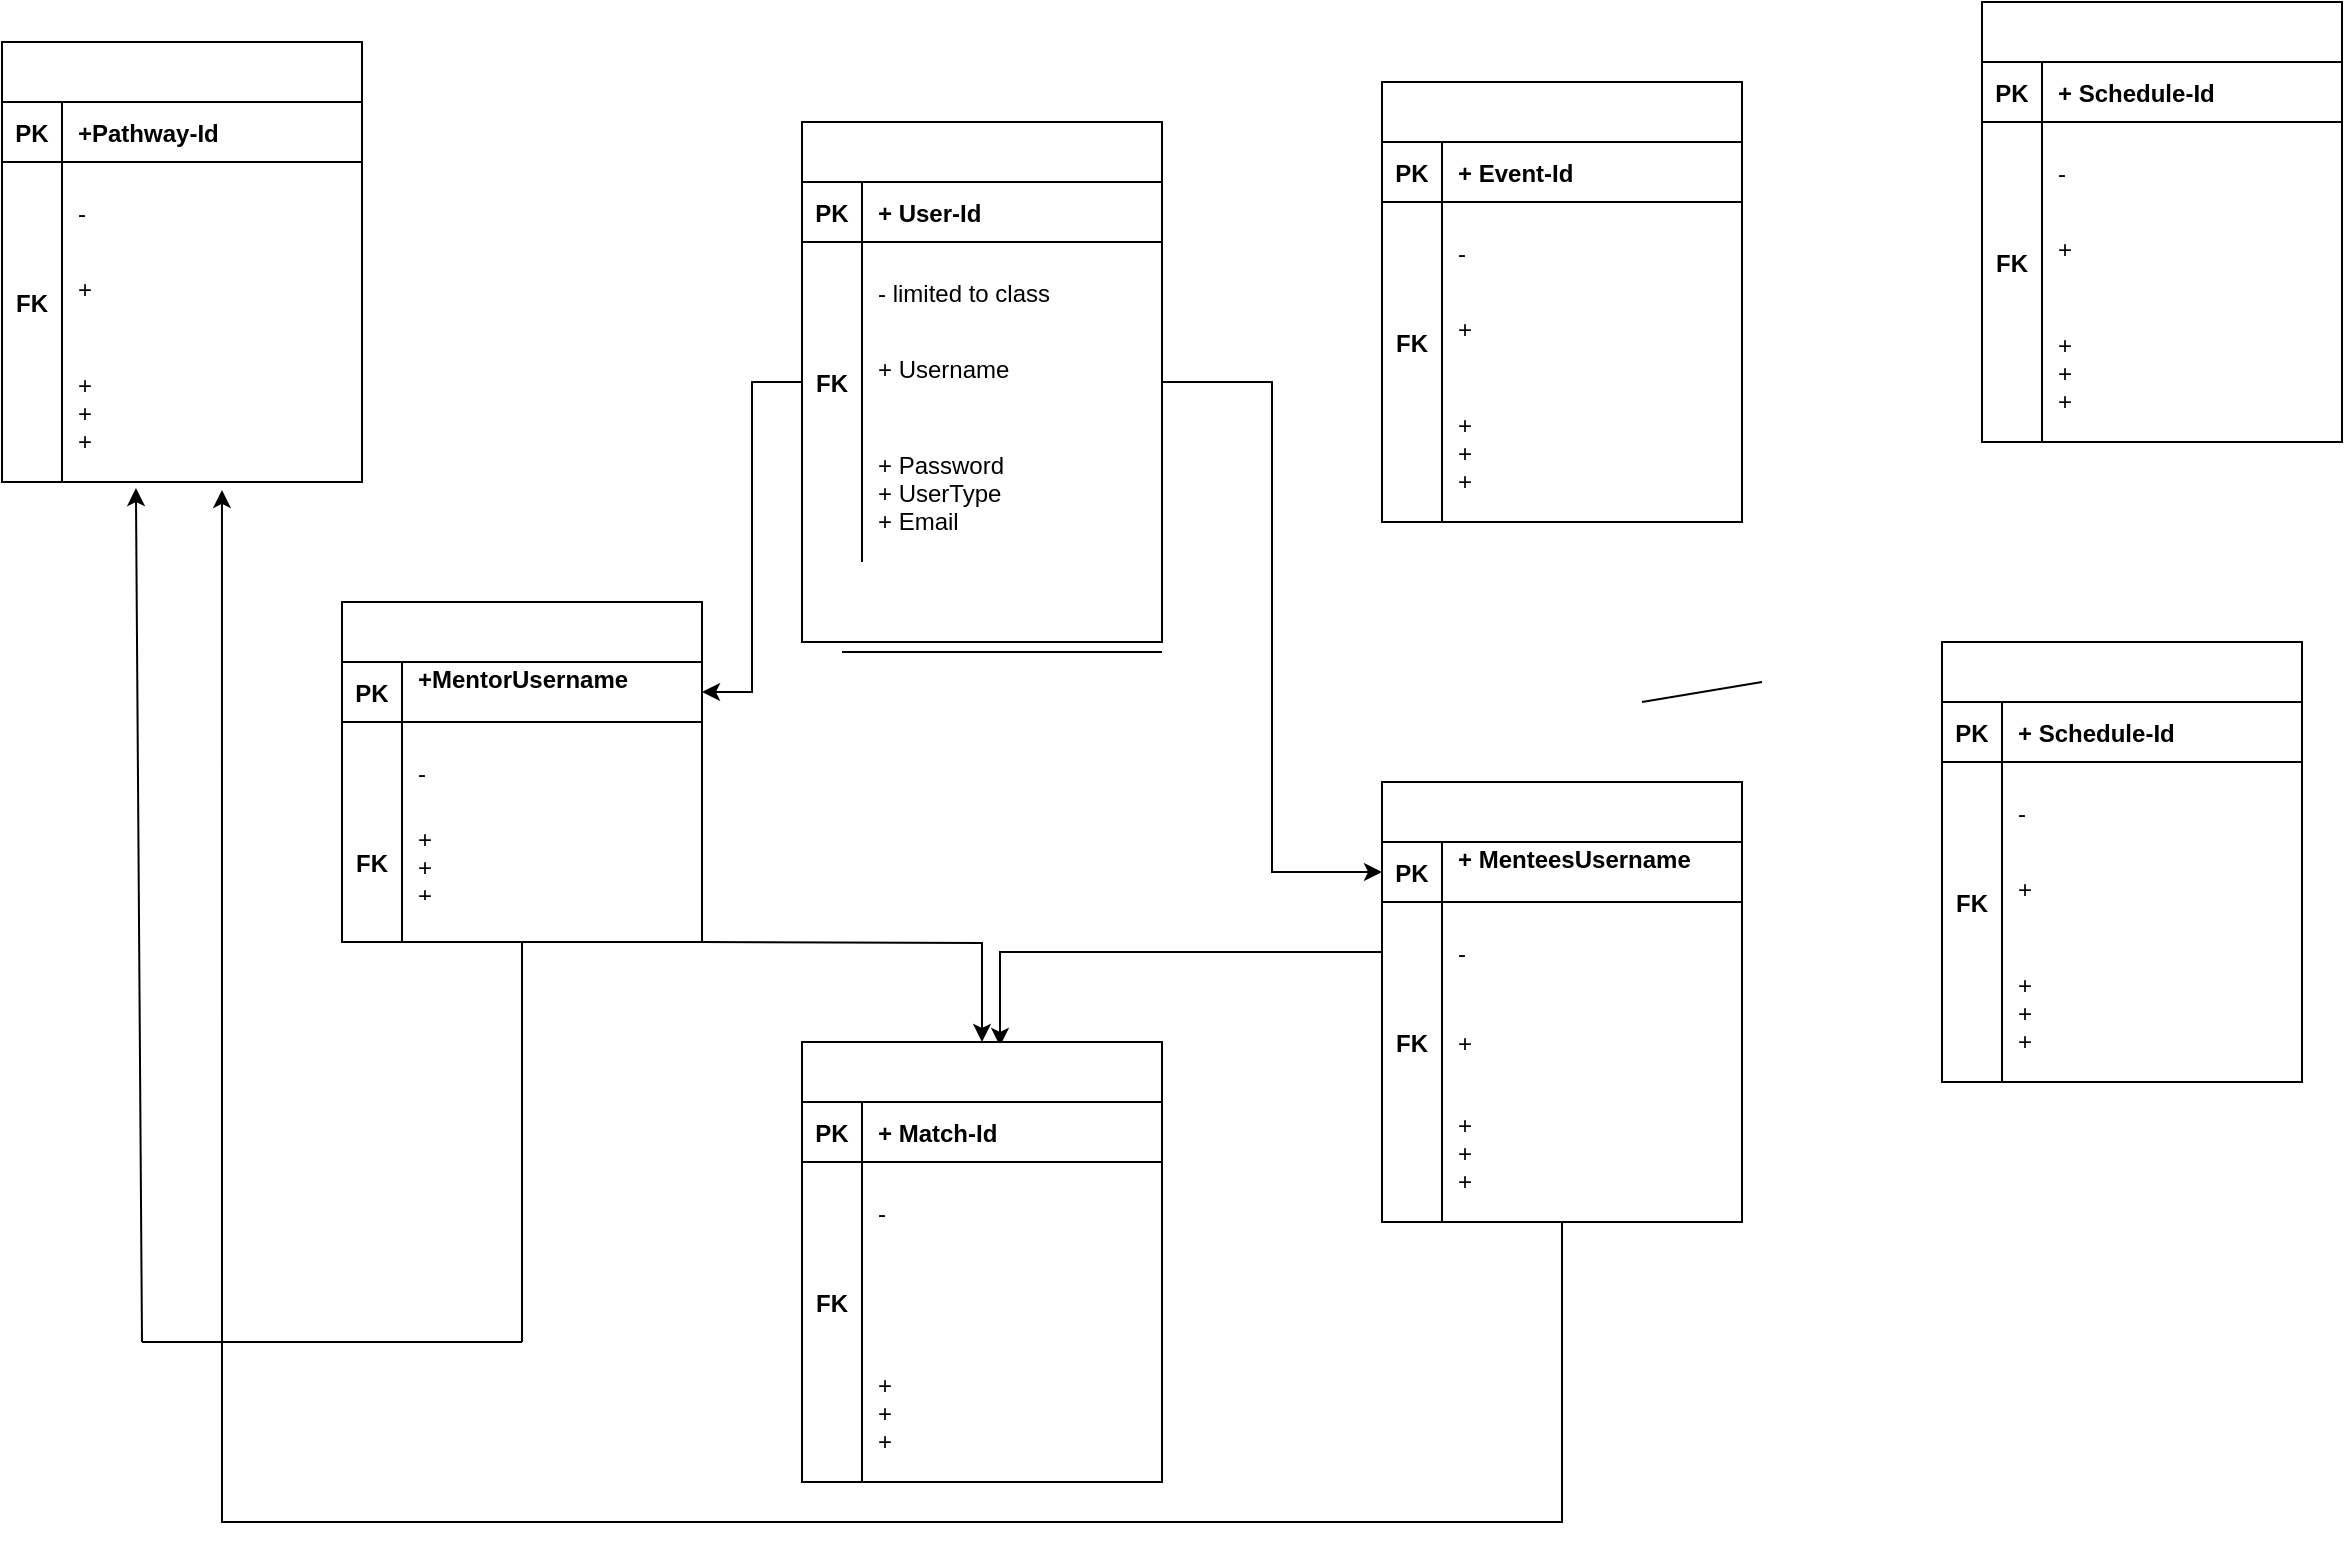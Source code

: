 <mxfile version="13.6.5">
    <diagram name="Page-1" id="9f46799a-70d6-7492-0946-bef42562c5a5">
        <mxGraphModel dx="2474" dy="771" grid="1" gridSize="10" guides="1" tooltips="1" connect="1" arrows="1" fold="1" page="1" pageScale="1" pageWidth="1100" pageHeight="850" background="#ffffff" math="0" shadow="0">
            <root>
                <mxCell id="0"/>
                <mxCell id="1" parent="0"/>
                <mxCell id="AEenWwvKWIrh8L1d1rSv-23" style="edgeStyle=orthogonalEdgeStyle;rounded=0;orthogonalLoop=1;jettySize=auto;html=1;strokeColor=#000000;fontColor=#000000;entryX=0.55;entryY=0.009;entryDx=0;entryDy=0;entryPerimeter=0;exitX=0;exitY=0.5;exitDx=0;exitDy=0;" parent="1" source="140" target="123" edge="1">
                    <mxGeometry relative="1" as="geometry">
                        <mxPoint x="190" y="510" as="targetPoint"/>
                        <mxPoint x="360" y="483.5" as="sourcePoint"/>
                        <Array as="points">
                            <mxPoint x="199" y="485"/>
                        </Array>
                    </mxGeometry>
                </mxCell>
                <mxCell id="AEenWwvKWIrh8L1d1rSv-24" style="edgeStyle=orthogonalEdgeStyle;rounded=0;orthogonalLoop=1;jettySize=auto;html=1;strokeColor=#000000;fontColor=#000000;exitX=0.994;exitY=0.125;exitDx=0;exitDy=0;exitPerimeter=0;" parent="1" target="123" edge="1">
                    <mxGeometry relative="1" as="geometry">
                        <mxPoint x="49.04" y="480" as="sourcePoint"/>
                        <mxPoint x="182" y="510" as="targetPoint"/>
                    </mxGeometry>
                </mxCell>
                <mxCell id="AEenWwvKWIrh8L1d1rSv-30" value="" style="endArrow=none;html=1;strokeColor=#000000;fontColor=#000000;exitX=0.5;exitY=1;exitDx=0;exitDy=0;" parent="1" source="110" edge="1">
                    <mxGeometry width="50" height="50" relative="1" as="geometry">
                        <mxPoint x="-40" y="559" as="sourcePoint"/>
                        <mxPoint x="-40" y="680" as="targetPoint"/>
                    </mxGeometry>
                </mxCell>
                <mxCell id="AEenWwvKWIrh8L1d1rSv-31" value="" style="endArrow=none;html=1;strokeColor=#000000;fontColor=#000000;" parent="1" edge="1">
                    <mxGeometry width="50" height="50" relative="1" as="geometry">
                        <mxPoint x="-40" y="680" as="sourcePoint"/>
                        <mxPoint x="-230" y="680" as="targetPoint"/>
                    </mxGeometry>
                </mxCell>
                <mxCell id="AEenWwvKWIrh8L1d1rSv-34" value="" style="endArrow=classic;html=1;strokeColor=#000000;fontColor=#000000;entryX=0.372;entryY=1.043;entryDx=0;entryDy=0;entryPerimeter=0;" parent="1" target="93" edge="1">
                    <mxGeometry width="50" height="50" relative="1" as="geometry">
                        <mxPoint x="-230" y="680" as="sourcePoint"/>
                        <mxPoint x="-230" y="290" as="targetPoint"/>
                    </mxGeometry>
                </mxCell>
                <mxCell id="28" value="" style="endArrow=none;html=1;entryX=1;entryY=0.5;entryDx=0;entryDy=0;exitX=0;exitY=0.5;exitDx=0;exitDy=0;" parent="1" edge="1">
                    <mxGeometry width="50" height="50" relative="1" as="geometry">
                        <mxPoint x="120" y="335" as="sourcePoint"/>
                        <mxPoint x="280" y="335" as="targetPoint"/>
                    </mxGeometry>
                </mxCell>
                <mxCell id="82" value="" style="endArrow=none;html=1;" parent="1" edge="1">
                    <mxGeometry width="50" height="50" relative="1" as="geometry">
                        <mxPoint x="520" y="360" as="sourcePoint"/>
                        <mxPoint x="580" y="350" as="targetPoint"/>
                    </mxGeometry>
                </mxCell>
                <mxCell id="83" value="Pathways" style="shape=table;startSize=30;container=1;collapsible=1;childLayout=tableLayout;fixedRows=1;rowLines=0;fontStyle=1;align=center;resizeLast=1;strokeColor=#000000;fontColor=#FFFFFF;" parent="1" vertex="1">
                    <mxGeometry x="-300" y="30" width="180" height="220" as="geometry"/>
                </mxCell>
                <mxCell id="84" value="" style="shape=partialRectangle;collapsible=0;dropTarget=0;pointerEvents=0;fillColor=none;top=0;left=0;bottom=1;right=0;points=[[0,0.5],[1,0.5]];portConstraint=eastwest;" parent="83" vertex="1">
                    <mxGeometry y="30" width="180" height="30" as="geometry"/>
                </mxCell>
                <mxCell id="85" value="PK" style="shape=partialRectangle;connectable=0;fillColor=none;top=0;left=0;bottom=0;right=0;fontStyle=1;overflow=hidden;fontColor=#000000;" parent="84" vertex="1">
                    <mxGeometry width="30" height="30" as="geometry"/>
                </mxCell>
                <mxCell id="86" value="+Pathway-Id" style="shape=partialRectangle;connectable=0;fillColor=none;top=0;left=0;bottom=0;right=0;align=left;spacingLeft=6;fontStyle=1;overflow=hidden;fontColor=#000000;" parent="84" vertex="1">
                    <mxGeometry x="30" width="150" height="30" as="geometry"/>
                </mxCell>
                <mxCell id="87" value="" style="shape=partialRectangle;collapsible=0;dropTarget=0;pointerEvents=0;fillColor=none;top=0;left=0;bottom=0;right=0;points=[[0,0.5],[1,0.5]];portConstraint=eastwest;fontColor=#000000;" parent="83" vertex="1">
                    <mxGeometry y="60" width="180" height="50" as="geometry"/>
                </mxCell>
                <mxCell id="88" value="" style="shape=partialRectangle;connectable=0;fillColor=none;top=0;left=0;bottom=0;right=0;editable=1;overflow=hidden;fontColor=#000000;" parent="87" vertex="1">
                    <mxGeometry width="30" height="50" as="geometry"/>
                </mxCell>
                <mxCell id="89" value="- " style="shape=partialRectangle;connectable=0;fillColor=none;top=0;left=0;bottom=0;right=0;align=left;spacingLeft=6;overflow=hidden;fontColor=#000000;" parent="87" vertex="1">
                    <mxGeometry x="30" width="150" height="50" as="geometry"/>
                </mxCell>
                <mxCell id="90" value="" style="shape=partialRectangle;collapsible=0;dropTarget=0;pointerEvents=0;fillColor=none;top=0;left=0;bottom=0;right=0;points=[[0,0.5],[1,0.5]];portConstraint=eastwest;fontColor=#000000;" parent="83" vertex="1">
                    <mxGeometry y="110" width="180" height="40" as="geometry"/>
                </mxCell>
                <mxCell id="91" value="FK" style="shape=partialRectangle;connectable=0;fillColor=none;top=0;left=0;bottom=0;right=0;editable=1;overflow=hidden;fontColor=#000000;fontStyle=1" parent="90" vertex="1">
                    <mxGeometry width="30" height="40" as="geometry"/>
                </mxCell>
                <mxCell id="92" value="+ &#10;" style="shape=partialRectangle;connectable=0;fillColor=none;top=0;left=0;bottom=0;right=0;align=left;spacingLeft=6;overflow=hidden;fontColor=#000000;" parent="90" vertex="1">
                    <mxGeometry x="30" width="150" height="40" as="geometry"/>
                </mxCell>
                <mxCell id="93" value="" style="shape=partialRectangle;collapsible=0;dropTarget=0;pointerEvents=0;fillColor=none;top=0;left=0;bottom=0;right=0;points=[[0,0.5],[1,0.5]];portConstraint=eastwest;fontColor=#000000;" parent="83" vertex="1">
                    <mxGeometry y="150" width="180" height="70" as="geometry"/>
                </mxCell>
                <mxCell id="94" value="" style="shape=partialRectangle;connectable=0;fillColor=none;top=0;left=0;bottom=0;right=0;editable=1;overflow=hidden;fontColor=#000000;" parent="93" vertex="1">
                    <mxGeometry width="30" height="70" as="geometry"/>
                </mxCell>
                <mxCell id="95" value="+&#10;+&#10;+" style="shape=partialRectangle;connectable=0;fillColor=none;top=0;left=0;bottom=0;right=0;align=left;spacingLeft=6;overflow=hidden;fontColor=#000000;" parent="93" vertex="1">
                    <mxGeometry x="30" width="150" height="70" as="geometry"/>
                </mxCell>
                <mxCell id="110" value="Mentors" style="shape=table;startSize=30;container=1;collapsible=1;childLayout=tableLayout;fixedRows=1;rowLines=0;fontStyle=1;align=center;resizeLast=1;strokeColor=#000000;fontColor=#FFFFFF;" parent="1" vertex="1">
                    <mxGeometry x="-130" y="310" width="180" height="170" as="geometry"/>
                </mxCell>
                <mxCell id="111" value="" style="shape=partialRectangle;collapsible=0;dropTarget=0;pointerEvents=0;fillColor=none;top=0;left=0;bottom=1;right=0;points=[[0,0.5],[1,0.5]];portConstraint=eastwest;" parent="110" vertex="1">
                    <mxGeometry y="30" width="180" height="30" as="geometry"/>
                </mxCell>
                <mxCell id="112" value="PK" style="shape=partialRectangle;connectable=0;fillColor=none;top=0;left=0;bottom=0;right=0;fontStyle=1;overflow=hidden;fontColor=#000000;" parent="111" vertex="1">
                    <mxGeometry width="30" height="30" as="geometry"/>
                </mxCell>
                <mxCell id="113" value="+MentorUsername&#10;" style="shape=partialRectangle;connectable=0;fillColor=none;top=0;left=0;bottom=0;right=0;align=left;spacingLeft=6;fontStyle=1;overflow=hidden;fontColor=#000000;" parent="111" vertex="1">
                    <mxGeometry x="30" width="150" height="30" as="geometry"/>
                </mxCell>
                <mxCell id="114" value="" style="shape=partialRectangle;collapsible=0;dropTarget=0;pointerEvents=0;fillColor=none;top=0;left=0;bottom=0;right=0;points=[[0,0.5],[1,0.5]];portConstraint=eastwest;fontColor=#000000;" parent="110" vertex="1">
                    <mxGeometry y="60" width="180" height="50" as="geometry"/>
                </mxCell>
                <mxCell id="115" value="" style="shape=partialRectangle;connectable=0;fillColor=none;top=0;left=0;bottom=0;right=0;editable=1;overflow=hidden;fontColor=#000000;" parent="114" vertex="1">
                    <mxGeometry width="30" height="50" as="geometry"/>
                </mxCell>
                <mxCell id="116" value="- " style="shape=partialRectangle;connectable=0;fillColor=none;top=0;left=0;bottom=0;right=0;align=left;spacingLeft=6;overflow=hidden;fontColor=#000000;" parent="114" vertex="1">
                    <mxGeometry x="30" width="150" height="50" as="geometry"/>
                </mxCell>
                <mxCell id="117" value="" style="shape=partialRectangle;collapsible=0;dropTarget=0;pointerEvents=0;fillColor=none;top=0;left=0;bottom=0;right=0;points=[[0,0.5],[1,0.5]];portConstraint=eastwest;fontColor=#000000;" parent="110" vertex="1">
                    <mxGeometry y="110" width="180" height="40" as="geometry"/>
                </mxCell>
                <mxCell id="118" value="FK" style="shape=partialRectangle;connectable=0;fillColor=none;top=0;left=0;bottom=0;right=0;editable=1;overflow=hidden;fontColor=#000000;fontStyle=1" parent="117" vertex="1">
                    <mxGeometry width="30" height="40" as="geometry"/>
                </mxCell>
                <mxCell id="119" value="+ &#10;+&#10;+" style="shape=partialRectangle;connectable=0;fillColor=none;top=0;left=0;bottom=0;right=0;align=left;spacingLeft=6;overflow=hidden;fontColor=#000000;" parent="117" vertex="1">
                    <mxGeometry x="30" width="150" height="40" as="geometry"/>
                </mxCell>
                <mxCell id="120" value="" style="shape=partialRectangle;collapsible=0;dropTarget=0;pointerEvents=0;fillColor=none;top=0;left=0;bottom=0;right=0;points=[[0,0.5],[1,0.5]];portConstraint=eastwest;fontColor=#000000;" parent="110" vertex="1">
                    <mxGeometry y="150" width="180" height="20" as="geometry"/>
                </mxCell>
                <mxCell id="121" value="" style="shape=partialRectangle;connectable=0;fillColor=none;top=0;left=0;bottom=0;right=0;editable=1;overflow=hidden;fontColor=#000000;" parent="120" vertex="1">
                    <mxGeometry width="30" height="20" as="geometry"/>
                </mxCell>
                <mxCell id="122" value="" style="shape=partialRectangle;connectable=0;fillColor=none;top=0;left=0;bottom=0;right=0;align=left;spacingLeft=6;overflow=hidden;fontColor=#000000;" parent="120" vertex="1">
                    <mxGeometry x="30" width="150" height="20" as="geometry"/>
                </mxCell>
                <mxCell id="123" value="Matches" style="shape=table;startSize=30;container=1;collapsible=1;childLayout=tableLayout;fixedRows=1;rowLines=0;fontStyle=1;align=center;resizeLast=1;strokeColor=#000000;fontColor=#FFFFFF;" parent="1" vertex="1">
                    <mxGeometry x="100" y="530" width="180" height="220" as="geometry"/>
                </mxCell>
                <mxCell id="124" value="" style="shape=partialRectangle;collapsible=0;dropTarget=0;pointerEvents=0;fillColor=none;top=0;left=0;bottom=1;right=0;points=[[0,0.5],[1,0.5]];portConstraint=eastwest;" parent="123" vertex="1">
                    <mxGeometry y="30" width="180" height="30" as="geometry"/>
                </mxCell>
                <mxCell id="125" value="PK" style="shape=partialRectangle;connectable=0;fillColor=none;top=0;left=0;bottom=0;right=0;fontStyle=1;overflow=hidden;fontColor=#000000;" parent="124" vertex="1">
                    <mxGeometry width="30" height="30" as="geometry"/>
                </mxCell>
                <mxCell id="126" value="+ Match-Id" style="shape=partialRectangle;connectable=0;fillColor=none;top=0;left=0;bottom=0;right=0;align=left;spacingLeft=6;fontStyle=1;overflow=hidden;fontColor=#000000;" parent="124" vertex="1">
                    <mxGeometry x="30" width="150" height="30" as="geometry"/>
                </mxCell>
                <mxCell id="127" value="" style="shape=partialRectangle;collapsible=0;dropTarget=0;pointerEvents=0;fillColor=none;top=0;left=0;bottom=0;right=0;points=[[0,0.5],[1,0.5]];portConstraint=eastwest;fontColor=#000000;" parent="123" vertex="1">
                    <mxGeometry y="60" width="180" height="50" as="geometry"/>
                </mxCell>
                <mxCell id="128" value="" style="shape=partialRectangle;connectable=0;fillColor=none;top=0;left=0;bottom=0;right=0;editable=1;overflow=hidden;fontColor=#000000;" parent="127" vertex="1">
                    <mxGeometry width="30" height="50" as="geometry"/>
                </mxCell>
                <mxCell id="129" value="- " style="shape=partialRectangle;connectable=0;fillColor=none;top=0;left=0;bottom=0;right=0;align=left;spacingLeft=6;overflow=hidden;fontColor=#000000;" parent="127" vertex="1">
                    <mxGeometry x="30" width="150" height="50" as="geometry"/>
                </mxCell>
                <mxCell id="130" value="" style="shape=partialRectangle;collapsible=0;dropTarget=0;pointerEvents=0;fillColor=none;top=0;left=0;bottom=0;right=0;points=[[0,0.5],[1,0.5]];portConstraint=eastwest;fontColor=#000000;" parent="123" vertex="1">
                    <mxGeometry y="110" width="180" height="40" as="geometry"/>
                </mxCell>
                <mxCell id="131" value="FK" style="shape=partialRectangle;connectable=0;fillColor=none;top=0;left=0;bottom=0;right=0;editable=1;overflow=hidden;fontColor=#000000;fontStyle=1" parent="130" vertex="1">
                    <mxGeometry width="30" height="40" as="geometry"/>
                </mxCell>
                <mxCell id="132" value="" style="shape=partialRectangle;connectable=0;fillColor=none;top=0;left=0;bottom=0;right=0;align=left;spacingLeft=6;overflow=hidden;fontColor=#000000;" parent="130" vertex="1">
                    <mxGeometry x="30" width="150" height="40" as="geometry"/>
                </mxCell>
                <mxCell id="133" value="" style="shape=partialRectangle;collapsible=0;dropTarget=0;pointerEvents=0;fillColor=none;top=0;left=0;bottom=0;right=0;points=[[0,0.5],[1,0.5]];portConstraint=eastwest;fontColor=#000000;" parent="123" vertex="1">
                    <mxGeometry y="150" width="180" height="70" as="geometry"/>
                </mxCell>
                <mxCell id="134" value="" style="shape=partialRectangle;connectable=0;fillColor=none;top=0;left=0;bottom=0;right=0;editable=1;overflow=hidden;fontColor=#000000;" parent="133" vertex="1">
                    <mxGeometry width="30" height="70" as="geometry"/>
                </mxCell>
                <mxCell id="135" value="+&#10;+&#10;+" style="shape=partialRectangle;connectable=0;fillColor=none;top=0;left=0;bottom=0;right=0;align=left;spacingLeft=6;overflow=hidden;fontColor=#000000;" parent="133" vertex="1">
                    <mxGeometry x="30" width="150" height="70" as="geometry"/>
                </mxCell>
                <mxCell id="149" style="edgeStyle=orthogonalEdgeStyle;rounded=0;orthogonalLoop=1;jettySize=auto;html=1;strokeColor=#000000;fontColor=#FFFFFF;entryX=0.611;entryY=1.057;entryDx=0;entryDy=0;entryPerimeter=0;" parent="1" source="136" target="93" edge="1">
                    <mxGeometry relative="1" as="geometry">
                        <mxPoint x="-190" y="260" as="targetPoint"/>
                        <Array as="points">
                            <mxPoint x="480" y="770"/>
                            <mxPoint x="-190" y="770"/>
                        </Array>
                    </mxGeometry>
                </mxCell>
                <mxCell id="136" value="Mentors" style="shape=table;startSize=30;container=1;collapsible=1;childLayout=tableLayout;fixedRows=1;rowLines=0;fontStyle=1;align=center;resizeLast=1;strokeColor=#000000;fontColor=#FFFFFF;" parent="1" vertex="1">
                    <mxGeometry x="390" y="400" width="180" height="220" as="geometry"/>
                </mxCell>
                <mxCell id="137" value="" style="shape=partialRectangle;collapsible=0;dropTarget=0;pointerEvents=0;fillColor=none;top=0;left=0;bottom=1;right=0;points=[[0,0.5],[1,0.5]];portConstraint=eastwest;" parent="136" vertex="1">
                    <mxGeometry y="30" width="180" height="30" as="geometry"/>
                </mxCell>
                <mxCell id="138" value="PK" style="shape=partialRectangle;connectable=0;fillColor=none;top=0;left=0;bottom=0;right=0;fontStyle=1;overflow=hidden;fontColor=#000000;" parent="137" vertex="1">
                    <mxGeometry width="30" height="30" as="geometry"/>
                </mxCell>
                <mxCell id="139" value="+ MenteesUsername&#10;" style="shape=partialRectangle;connectable=0;fillColor=none;top=0;left=0;bottom=0;right=0;align=left;spacingLeft=6;fontStyle=1;overflow=hidden;fontColor=#000000;" parent="137" vertex="1">
                    <mxGeometry x="30" width="150" height="30" as="geometry"/>
                </mxCell>
                <mxCell id="140" value="" style="shape=partialRectangle;collapsible=0;dropTarget=0;pointerEvents=0;fillColor=none;top=0;left=0;bottom=0;right=0;points=[[0,0.5],[1,0.5]];portConstraint=eastwest;fontColor=#000000;" parent="136" vertex="1">
                    <mxGeometry y="60" width="180" height="50" as="geometry"/>
                </mxCell>
                <mxCell id="141" value="" style="shape=partialRectangle;connectable=0;fillColor=none;top=0;left=0;bottom=0;right=0;editable=1;overflow=hidden;fontColor=#000000;" parent="140" vertex="1">
                    <mxGeometry width="30" height="50" as="geometry"/>
                </mxCell>
                <mxCell id="142" value="- " style="shape=partialRectangle;connectable=0;fillColor=none;top=0;left=0;bottom=0;right=0;align=left;spacingLeft=6;overflow=hidden;fontColor=#000000;" parent="140" vertex="1">
                    <mxGeometry x="30" width="150" height="50" as="geometry"/>
                </mxCell>
                <mxCell id="143" value="" style="shape=partialRectangle;collapsible=0;dropTarget=0;pointerEvents=0;fillColor=none;top=0;left=0;bottom=0;right=0;points=[[0,0.5],[1,0.5]];portConstraint=eastwest;fontColor=#000000;" parent="136" vertex="1">
                    <mxGeometry y="110" width="180" height="40" as="geometry"/>
                </mxCell>
                <mxCell id="144" value="FK" style="shape=partialRectangle;connectable=0;fillColor=none;top=0;left=0;bottom=0;right=0;editable=1;overflow=hidden;fontColor=#000000;fontStyle=1" parent="143" vertex="1">
                    <mxGeometry width="30" height="40" as="geometry"/>
                </mxCell>
                <mxCell id="145" value="+" style="shape=partialRectangle;connectable=0;fillColor=none;top=0;left=0;bottom=0;right=0;align=left;spacingLeft=6;overflow=hidden;fontColor=#000000;" parent="143" vertex="1">
                    <mxGeometry x="30" width="150" height="40" as="geometry"/>
                </mxCell>
                <mxCell id="146" value="" style="shape=partialRectangle;collapsible=0;dropTarget=0;pointerEvents=0;fillColor=none;top=0;left=0;bottom=0;right=0;points=[[0,0.5],[1,0.5]];portConstraint=eastwest;fontColor=#000000;" parent="136" vertex="1">
                    <mxGeometry y="150" width="180" height="70" as="geometry"/>
                </mxCell>
                <mxCell id="147" value="" style="shape=partialRectangle;connectable=0;fillColor=none;top=0;left=0;bottom=0;right=0;editable=1;overflow=hidden;fontColor=#000000;" parent="146" vertex="1">
                    <mxGeometry width="30" height="70" as="geometry"/>
                </mxCell>
                <mxCell id="148" value="+ &#10;+ &#10;+ " style="shape=partialRectangle;connectable=0;fillColor=none;top=0;left=0;bottom=0;right=0;align=left;spacingLeft=6;overflow=hidden;fontColor=#000000;" parent="146" vertex="1">
                    <mxGeometry x="30" width="150" height="70" as="geometry"/>
                </mxCell>
                <mxCell id="69" value="Users" style="shape=table;startSize=30;container=1;collapsible=1;childLayout=tableLayout;fixedRows=1;rowLines=0;fontStyle=1;align=center;resizeLast=1;strokeColor=#000000;fontColor=#FFFFFF;" parent="1" vertex="1">
                    <mxGeometry x="100" y="70" width="180" height="260" as="geometry"/>
                </mxCell>
                <mxCell id="70" value="" style="shape=partialRectangle;collapsible=0;dropTarget=0;pointerEvents=0;fillColor=none;top=0;left=0;bottom=1;right=0;points=[[0,0.5],[1,0.5]];portConstraint=eastwest;" parent="69" vertex="1">
                    <mxGeometry y="30" width="180" height="30" as="geometry"/>
                </mxCell>
                <mxCell id="71" value="PK" style="shape=partialRectangle;connectable=0;fillColor=none;top=0;left=0;bottom=0;right=0;fontStyle=1;overflow=hidden;fontColor=#000000;" parent="70" vertex="1">
                    <mxGeometry width="30" height="30" as="geometry"/>
                </mxCell>
                <mxCell id="72" value="+ User-Id" style="shape=partialRectangle;connectable=0;fillColor=none;top=0;left=0;bottom=0;right=0;align=left;spacingLeft=6;fontStyle=1;overflow=hidden;fontColor=#000000;" parent="70" vertex="1">
                    <mxGeometry x="30" width="150" height="30" as="geometry"/>
                </mxCell>
                <mxCell id="73" value="" style="shape=partialRectangle;collapsible=0;dropTarget=0;pointerEvents=0;fillColor=none;top=0;left=0;bottom=0;right=0;points=[[0,0.5],[1,0.5]];portConstraint=eastwest;fontColor=#000000;" parent="69" vertex="1">
                    <mxGeometry y="60" width="180" height="50" as="geometry"/>
                </mxCell>
                <mxCell id="74" value="" style="shape=partialRectangle;connectable=0;fillColor=none;top=0;left=0;bottom=0;right=0;editable=1;overflow=hidden;fontColor=#000000;" parent="73" vertex="1">
                    <mxGeometry width="30" height="50" as="geometry"/>
                </mxCell>
                <mxCell id="75" value="- limited to class" style="shape=partialRectangle;connectable=0;fillColor=none;top=0;left=0;bottom=0;right=0;align=left;spacingLeft=6;overflow=hidden;fontColor=#000000;" parent="73" vertex="1">
                    <mxGeometry x="30" width="150" height="50" as="geometry"/>
                </mxCell>
                <mxCell id="76" value="" style="shape=partialRectangle;collapsible=0;dropTarget=0;pointerEvents=0;fillColor=none;top=0;left=0;bottom=0;right=0;points=[[0,0.5],[1,0.5]];portConstraint=eastwest;fontColor=#000000;" parent="69" vertex="1">
                    <mxGeometry y="110" width="180" height="40" as="geometry"/>
                </mxCell>
                <mxCell id="77" value="FK" style="shape=partialRectangle;connectable=0;fillColor=none;top=0;left=0;bottom=0;right=0;editable=1;overflow=hidden;fontColor=#000000;fontStyle=1" parent="76" vertex="1">
                    <mxGeometry width="30" height="40" as="geometry"/>
                </mxCell>
                <mxCell id="78" value="+ Username&#10;" style="shape=partialRectangle;connectable=0;fillColor=none;top=0;left=0;bottom=0;right=0;align=left;spacingLeft=6;overflow=hidden;fontColor=#000000;" parent="76" vertex="1">
                    <mxGeometry x="30" width="150" height="40" as="geometry"/>
                </mxCell>
                <mxCell id="79" value="" style="shape=partialRectangle;collapsible=0;dropTarget=0;pointerEvents=0;fillColor=none;top=0;left=0;bottom=0;right=0;points=[[0,0.5],[1,0.5]];portConstraint=eastwest;fontColor=#000000;" parent="69" vertex="1">
                    <mxGeometry y="150" width="180" height="70" as="geometry"/>
                </mxCell>
                <mxCell id="80" value="" style="shape=partialRectangle;connectable=0;fillColor=none;top=0;left=0;bottom=0;right=0;editable=1;overflow=hidden;fontColor=#000000;" parent="79" vertex="1">
                    <mxGeometry width="30" height="70" as="geometry"/>
                </mxCell>
                <mxCell id="81" value="+ Password&#10;+ UserType&#10;+ Email" style="shape=partialRectangle;connectable=0;fillColor=none;top=0;left=0;bottom=0;right=0;align=left;spacingLeft=6;overflow=hidden;fontColor=#000000;" parent="79" vertex="1">
                    <mxGeometry x="30" width="150" height="70" as="geometry"/>
                </mxCell>
                <mxCell id="150" style="edgeStyle=orthogonalEdgeStyle;rounded=0;orthogonalLoop=1;jettySize=auto;html=1;exitX=1;exitY=0.5;exitDx=0;exitDy=0;strokeColor=#000000;entryX=0;entryY=0.5;entryDx=0;entryDy=0;" parent="1" source="76" target="137" edge="1">
                    <mxGeometry relative="1" as="geometry"/>
                </mxCell>
                <mxCell id="151" style="edgeStyle=orthogonalEdgeStyle;rounded=0;orthogonalLoop=1;jettySize=auto;html=1;entryX=1;entryY=0.5;entryDx=0;entryDy=0;strokeColor=#000000;" parent="1" source="76" target="111" edge="1">
                    <mxGeometry relative="1" as="geometry"/>
                </mxCell>
                <mxCell id="97" value="Events" style="shape=table;startSize=30;container=1;collapsible=1;childLayout=tableLayout;fixedRows=1;rowLines=0;fontStyle=1;align=center;resizeLast=1;strokeColor=#000000;fontColor=#FFFFFF;" parent="1" vertex="1">
                    <mxGeometry x="390" y="50" width="180" height="220" as="geometry"/>
                </mxCell>
                <mxCell id="98" value="" style="shape=partialRectangle;collapsible=0;dropTarget=0;pointerEvents=0;fillColor=none;top=0;left=0;bottom=1;right=0;points=[[0,0.5],[1,0.5]];portConstraint=eastwest;" parent="97" vertex="1">
                    <mxGeometry y="30" width="180" height="30" as="geometry"/>
                </mxCell>
                <mxCell id="99" value="PK" style="shape=partialRectangle;connectable=0;fillColor=none;top=0;left=0;bottom=0;right=0;fontStyle=1;overflow=hidden;fontColor=#000000;" parent="98" vertex="1">
                    <mxGeometry width="30" height="30" as="geometry"/>
                </mxCell>
                <mxCell id="100" value="+ Event-Id" style="shape=partialRectangle;connectable=0;fillColor=none;top=0;left=0;bottom=0;right=0;align=left;spacingLeft=6;fontStyle=1;overflow=hidden;fontColor=#000000;" parent="98" vertex="1">
                    <mxGeometry x="30" width="150" height="30" as="geometry"/>
                </mxCell>
                <mxCell id="101" value="" style="shape=partialRectangle;collapsible=0;dropTarget=0;pointerEvents=0;fillColor=none;top=0;left=0;bottom=0;right=0;points=[[0,0.5],[1,0.5]];portConstraint=eastwest;fontColor=#000000;" parent="97" vertex="1">
                    <mxGeometry y="60" width="180" height="50" as="geometry"/>
                </mxCell>
                <mxCell id="102" value="" style="shape=partialRectangle;connectable=0;fillColor=none;top=0;left=0;bottom=0;right=0;editable=1;overflow=hidden;fontColor=#000000;" parent="101" vertex="1">
                    <mxGeometry width="30" height="50" as="geometry"/>
                </mxCell>
                <mxCell id="103" value="- " style="shape=partialRectangle;connectable=0;fillColor=none;top=0;left=0;bottom=0;right=0;align=left;spacingLeft=6;overflow=hidden;fontColor=#000000;" parent="101" vertex="1">
                    <mxGeometry x="30" width="150" height="50" as="geometry"/>
                </mxCell>
                <mxCell id="104" value="" style="shape=partialRectangle;collapsible=0;dropTarget=0;pointerEvents=0;fillColor=none;top=0;left=0;bottom=0;right=0;points=[[0,0.5],[1,0.5]];portConstraint=eastwest;fontColor=#000000;" parent="97" vertex="1">
                    <mxGeometry y="110" width="180" height="40" as="geometry"/>
                </mxCell>
                <mxCell id="105" value="FK" style="shape=partialRectangle;connectable=0;fillColor=none;top=0;left=0;bottom=0;right=0;editable=1;overflow=hidden;fontColor=#000000;fontStyle=1" parent="104" vertex="1">
                    <mxGeometry width="30" height="40" as="geometry"/>
                </mxCell>
                <mxCell id="106" value="+ &#10;" style="shape=partialRectangle;connectable=0;fillColor=none;top=0;left=0;bottom=0;right=0;align=left;spacingLeft=6;overflow=hidden;fontColor=#000000;" parent="104" vertex="1">
                    <mxGeometry x="30" width="150" height="40" as="geometry"/>
                </mxCell>
                <mxCell id="107" value="" style="shape=partialRectangle;collapsible=0;dropTarget=0;pointerEvents=0;fillColor=none;top=0;left=0;bottom=0;right=0;points=[[0,0.5],[1,0.5]];portConstraint=eastwest;fontColor=#000000;" parent="97" vertex="1">
                    <mxGeometry y="150" width="180" height="70" as="geometry"/>
                </mxCell>
                <mxCell id="108" value="" style="shape=partialRectangle;connectable=0;fillColor=none;top=0;left=0;bottom=0;right=0;editable=1;overflow=hidden;fontColor=#000000;" parent="107" vertex="1">
                    <mxGeometry width="30" height="70" as="geometry"/>
                </mxCell>
                <mxCell id="109" value="+&#10;+&#10;+" style="shape=partialRectangle;connectable=0;fillColor=none;top=0;left=0;bottom=0;right=0;align=left;spacingLeft=6;overflow=hidden;fontColor=#000000;" parent="107" vertex="1">
                    <mxGeometry x="30" width="150" height="70" as="geometry"/>
                </mxCell>
                <mxCell id="153" value="Schedule" style="shape=table;startSize=30;container=1;collapsible=1;childLayout=tableLayout;fixedRows=1;rowLines=0;fontStyle=1;align=center;resizeLast=1;strokeColor=#000000;fontColor=#FFFFFF;" parent="1" vertex="1">
                    <mxGeometry x="670" y="330" width="180" height="220" as="geometry"/>
                </mxCell>
                <mxCell id="154" value="" style="shape=partialRectangle;collapsible=0;dropTarget=0;pointerEvents=0;fillColor=none;top=0;left=0;bottom=1;right=0;points=[[0,0.5],[1,0.5]];portConstraint=eastwest;" parent="153" vertex="1">
                    <mxGeometry y="30" width="180" height="30" as="geometry"/>
                </mxCell>
                <mxCell id="155" value="PK" style="shape=partialRectangle;connectable=0;fillColor=none;top=0;left=0;bottom=0;right=0;fontStyle=1;overflow=hidden;fontColor=#000000;" parent="154" vertex="1">
                    <mxGeometry width="30" height="30" as="geometry"/>
                </mxCell>
                <mxCell id="156" value="+ Schedule-Id" style="shape=partialRectangle;connectable=0;fillColor=none;top=0;left=0;bottom=0;right=0;align=left;spacingLeft=6;fontStyle=1;overflow=hidden;fontColor=#000000;" parent="154" vertex="1">
                    <mxGeometry x="30" width="150" height="30" as="geometry"/>
                </mxCell>
                <mxCell id="157" value="" style="shape=partialRectangle;collapsible=0;dropTarget=0;pointerEvents=0;fillColor=none;top=0;left=0;bottom=0;right=0;points=[[0,0.5],[1,0.5]];portConstraint=eastwest;fontColor=#000000;" parent="153" vertex="1">
                    <mxGeometry y="60" width="180" height="50" as="geometry"/>
                </mxCell>
                <mxCell id="158" value="" style="shape=partialRectangle;connectable=0;fillColor=none;top=0;left=0;bottom=0;right=0;editable=1;overflow=hidden;fontColor=#000000;" parent="157" vertex="1">
                    <mxGeometry width="30" height="50" as="geometry"/>
                </mxCell>
                <mxCell id="159" value="- " style="shape=partialRectangle;connectable=0;fillColor=none;top=0;left=0;bottom=0;right=0;align=left;spacingLeft=6;overflow=hidden;fontColor=#000000;" parent="157" vertex="1">
                    <mxGeometry x="30" width="150" height="50" as="geometry"/>
                </mxCell>
                <mxCell id="160" value="" style="shape=partialRectangle;collapsible=0;dropTarget=0;pointerEvents=0;fillColor=none;top=0;left=0;bottom=0;right=0;points=[[0,0.5],[1,0.5]];portConstraint=eastwest;fontColor=#000000;" parent="153" vertex="1">
                    <mxGeometry y="110" width="180" height="40" as="geometry"/>
                </mxCell>
                <mxCell id="161" value="FK" style="shape=partialRectangle;connectable=0;fillColor=none;top=0;left=0;bottom=0;right=0;editable=1;overflow=hidden;fontColor=#000000;fontStyle=1" parent="160" vertex="1">
                    <mxGeometry width="30" height="40" as="geometry"/>
                </mxCell>
                <mxCell id="162" value="+ &#10;" style="shape=partialRectangle;connectable=0;fillColor=none;top=0;left=0;bottom=0;right=0;align=left;spacingLeft=6;overflow=hidden;fontColor=#000000;" parent="160" vertex="1">
                    <mxGeometry x="30" width="150" height="40" as="geometry"/>
                </mxCell>
                <mxCell id="163" value="" style="shape=partialRectangle;collapsible=0;dropTarget=0;pointerEvents=0;fillColor=none;top=0;left=0;bottom=0;right=0;points=[[0,0.5],[1,0.5]];portConstraint=eastwest;fontColor=#000000;" parent="153" vertex="1">
                    <mxGeometry y="150" width="180" height="70" as="geometry"/>
                </mxCell>
                <mxCell id="164" value="" style="shape=partialRectangle;connectable=0;fillColor=none;top=0;left=0;bottom=0;right=0;editable=1;overflow=hidden;fontColor=#000000;" parent="163" vertex="1">
                    <mxGeometry width="30" height="70" as="geometry"/>
                </mxCell>
                <mxCell id="165" value="+&#10;+&#10;+" style="shape=partialRectangle;connectable=0;fillColor=none;top=0;left=0;bottom=0;right=0;align=left;spacingLeft=6;overflow=hidden;fontColor=#000000;" parent="163" vertex="1">
                    <mxGeometry x="30" width="150" height="70" as="geometry"/>
                </mxCell>
                <mxCell id="166" value="Membership" style="shape=table;startSize=30;container=1;collapsible=1;childLayout=tableLayout;fixedRows=1;rowLines=0;fontStyle=1;align=center;resizeLast=1;strokeColor=#000000;fontColor=#FFFFFF;" vertex="1" parent="1">
                    <mxGeometry x="690" y="10" width="180" height="220" as="geometry"/>
                </mxCell>
                <mxCell id="167" value="" style="shape=partialRectangle;collapsible=0;dropTarget=0;pointerEvents=0;fillColor=none;top=0;left=0;bottom=1;right=0;points=[[0,0.5],[1,0.5]];portConstraint=eastwest;" vertex="1" parent="166">
                    <mxGeometry y="30" width="180" height="30" as="geometry"/>
                </mxCell>
                <mxCell id="168" value="PK" style="shape=partialRectangle;connectable=0;fillColor=none;top=0;left=0;bottom=0;right=0;fontStyle=1;overflow=hidden;fontColor=#000000;" vertex="1" parent="167">
                    <mxGeometry width="30" height="30" as="geometry"/>
                </mxCell>
                <mxCell id="169" value="+ Schedule-Id" style="shape=partialRectangle;connectable=0;fillColor=none;top=0;left=0;bottom=0;right=0;align=left;spacingLeft=6;fontStyle=1;overflow=hidden;fontColor=#000000;" vertex="1" parent="167">
                    <mxGeometry x="30" width="150" height="30" as="geometry"/>
                </mxCell>
                <mxCell id="170" value="" style="shape=partialRectangle;collapsible=0;dropTarget=0;pointerEvents=0;fillColor=none;top=0;left=0;bottom=0;right=0;points=[[0,0.5],[1,0.5]];portConstraint=eastwest;fontColor=#000000;" vertex="1" parent="166">
                    <mxGeometry y="60" width="180" height="50" as="geometry"/>
                </mxCell>
                <mxCell id="171" value="" style="shape=partialRectangle;connectable=0;fillColor=none;top=0;left=0;bottom=0;right=0;editable=1;overflow=hidden;fontColor=#000000;" vertex="1" parent="170">
                    <mxGeometry width="30" height="50" as="geometry"/>
                </mxCell>
                <mxCell id="172" value="- " style="shape=partialRectangle;connectable=0;fillColor=none;top=0;left=0;bottom=0;right=0;align=left;spacingLeft=6;overflow=hidden;fontColor=#000000;" vertex="1" parent="170">
                    <mxGeometry x="30" width="150" height="50" as="geometry"/>
                </mxCell>
                <mxCell id="173" value="" style="shape=partialRectangle;collapsible=0;dropTarget=0;pointerEvents=0;fillColor=none;top=0;left=0;bottom=0;right=0;points=[[0,0.5],[1,0.5]];portConstraint=eastwest;fontColor=#000000;" vertex="1" parent="166">
                    <mxGeometry y="110" width="180" height="40" as="geometry"/>
                </mxCell>
                <mxCell id="174" value="FK" style="shape=partialRectangle;connectable=0;fillColor=none;top=0;left=0;bottom=0;right=0;editable=1;overflow=hidden;fontColor=#000000;fontStyle=1" vertex="1" parent="173">
                    <mxGeometry width="30" height="40" as="geometry"/>
                </mxCell>
                <mxCell id="175" value="+ &#10;" style="shape=partialRectangle;connectable=0;fillColor=none;top=0;left=0;bottom=0;right=0;align=left;spacingLeft=6;overflow=hidden;fontColor=#000000;" vertex="1" parent="173">
                    <mxGeometry x="30" width="150" height="40" as="geometry"/>
                </mxCell>
                <mxCell id="176" value="" style="shape=partialRectangle;collapsible=0;dropTarget=0;pointerEvents=0;fillColor=none;top=0;left=0;bottom=0;right=0;points=[[0,0.5],[1,0.5]];portConstraint=eastwest;fontColor=#000000;" vertex="1" parent="166">
                    <mxGeometry y="150" width="180" height="70" as="geometry"/>
                </mxCell>
                <mxCell id="177" value="" style="shape=partialRectangle;connectable=0;fillColor=none;top=0;left=0;bottom=0;right=0;editable=1;overflow=hidden;fontColor=#000000;" vertex="1" parent="176">
                    <mxGeometry width="30" height="70" as="geometry"/>
                </mxCell>
                <mxCell id="178" value="+&#10;+&#10;+" style="shape=partialRectangle;connectable=0;fillColor=none;top=0;left=0;bottom=0;right=0;align=left;spacingLeft=6;overflow=hidden;fontColor=#000000;" vertex="1" parent="176">
                    <mxGeometry x="30" width="150" height="70" as="geometry"/>
                </mxCell>
            </root>
        </mxGraphModel>
    </diagram>
</mxfile>